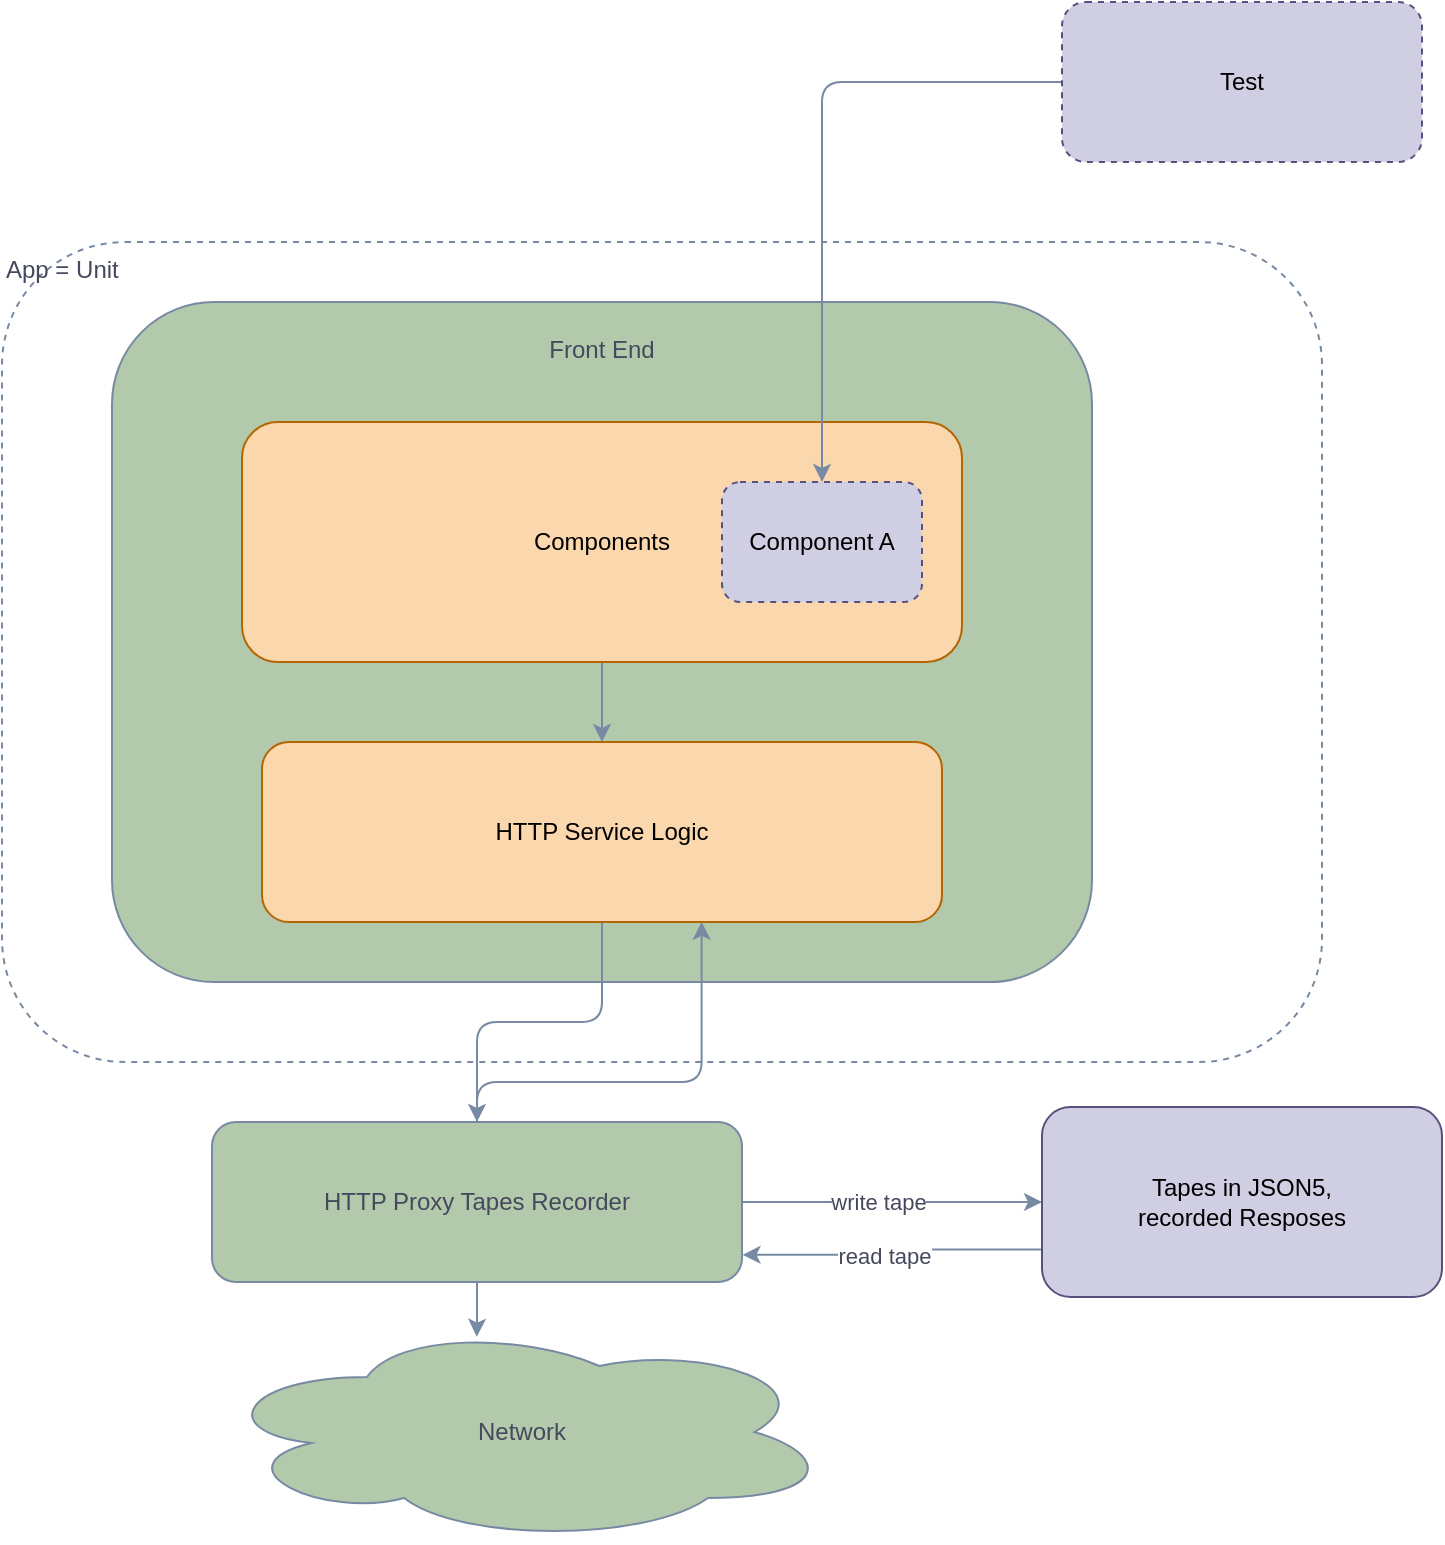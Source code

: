 <mxfile version="13.10.1" type="github">
  <diagram id="3LjjMmSiXknQFx3guOvZ" name="Page-1">
    <mxGraphModel dx="1457" dy="912" grid="1" gridSize="10" guides="1" tooltips="1" connect="1" arrows="1" fold="1" page="1" pageScale="1" pageWidth="827" pageHeight="1169" math="0" shadow="0">
      <root>
        <mxCell id="0" />
        <mxCell id="1" parent="0" />
        <mxCell id="0anmsecB1Iln24H1zlf4-1" value="Front End" style="rounded=1;whiteSpace=wrap;html=1;align=center;verticalAlign=top;fillColor=#B2C9AB;strokeColor=#788AA3;fontColor=#46495D;spacingTop=10;" vertex="1" parent="1">
          <mxGeometry x="115" y="190" width="490" height="340" as="geometry" />
        </mxCell>
        <mxCell id="0anmsecB1Iln24H1zlf4-6" style="edgeStyle=orthogonalEdgeStyle;curved=0;rounded=1;sketch=0;orthogonalLoop=1;jettySize=auto;html=1;strokeColor=#788AA3;fillColor=#B2C9AB;fontColor=#46495D;" edge="1" parent="1" source="0anmsecB1Iln24H1zlf4-2" target="0anmsecB1Iln24H1zlf4-3">
          <mxGeometry relative="1" as="geometry">
            <Array as="points">
              <mxPoint x="300" y="370" />
              <mxPoint x="300" y="370" />
            </Array>
          </mxGeometry>
        </mxCell>
        <mxCell id="0anmsecB1Iln24H1zlf4-2" value="Components" style="rounded=1;whiteSpace=wrap;html=1;align=center;fillColor=#fad7ac;strokeColor=#b46504;" vertex="1" parent="1">
          <mxGeometry x="180" y="250" width="360" height="120" as="geometry" />
        </mxCell>
        <mxCell id="0anmsecB1Iln24H1zlf4-8" style="edgeStyle=orthogonalEdgeStyle;curved=0;rounded=1;sketch=0;orthogonalLoop=1;jettySize=auto;html=1;entryX=0.5;entryY=0;entryDx=0;entryDy=0;strokeColor=#788AA3;fillColor=#B2C9AB;fontColor=#46495D;" edge="1" parent="1" source="0anmsecB1Iln24H1zlf4-3" target="0anmsecB1Iln24H1zlf4-7">
          <mxGeometry relative="1" as="geometry" />
        </mxCell>
        <mxCell id="0anmsecB1Iln24H1zlf4-3" value="&lt;div&gt;HTTP Service Logic&lt;/div&gt;" style="rounded=1;whiteSpace=wrap;html=1;align=center;fillColor=#fad7ac;strokeColor=#b46504;" vertex="1" parent="1">
          <mxGeometry x="190" y="410" width="340" height="90" as="geometry" />
        </mxCell>
        <mxCell id="0anmsecB1Iln24H1zlf4-4" value="Network" style="ellipse;shape=cloud;whiteSpace=wrap;html=1;rounded=0;sketch=0;strokeColor=#788AA3;fillColor=#B2C9AB;fontColor=#46495D;" vertex="1" parent="1">
          <mxGeometry x="165" y="700" width="310" height="110" as="geometry" />
        </mxCell>
        <mxCell id="0anmsecB1Iln24H1zlf4-11" style="edgeStyle=orthogonalEdgeStyle;curved=0;rounded=1;sketch=0;orthogonalLoop=1;jettySize=auto;html=1;entryX=0.427;entryY=0.067;entryDx=0;entryDy=0;entryPerimeter=0;strokeColor=#788AA3;fillColor=#B2C9AB;fontColor=#46495D;" edge="1" parent="1" source="0anmsecB1Iln24H1zlf4-7" target="0anmsecB1Iln24H1zlf4-4">
          <mxGeometry relative="1" as="geometry" />
        </mxCell>
        <mxCell id="0anmsecB1Iln24H1zlf4-12" style="edgeStyle=orthogonalEdgeStyle;curved=0;rounded=1;sketch=0;orthogonalLoop=1;jettySize=auto;html=1;entryX=0;entryY=0.5;entryDx=0;entryDy=0;strokeColor=#788AA3;fillColor=#B2C9AB;fontColor=#46495D;" edge="1" parent="1" source="0anmsecB1Iln24H1zlf4-7" target="0anmsecB1Iln24H1zlf4-10">
          <mxGeometry relative="1" as="geometry" />
        </mxCell>
        <mxCell id="0anmsecB1Iln24H1zlf4-16" value="write tape" style="edgeLabel;html=1;align=center;verticalAlign=middle;resizable=0;points=[];fontColor=#46495D;" vertex="1" connectable="0" parent="0anmsecB1Iln24H1zlf4-12">
          <mxGeometry x="-0.093" relative="1" as="geometry">
            <mxPoint as="offset" />
          </mxGeometry>
        </mxCell>
        <mxCell id="0anmsecB1Iln24H1zlf4-14" style="edgeStyle=orthogonalEdgeStyle;curved=0;rounded=1;sketch=0;orthogonalLoop=1;jettySize=auto;html=1;entryX=0.53;entryY=0.829;entryDx=0;entryDy=0;entryPerimeter=0;strokeColor=#788AA3;fillColor=#B2C9AB;fontColor=#46495D;" edge="1" parent="1" source="0anmsecB1Iln24H1zlf4-7" target="0anmsecB1Iln24H1zlf4-13">
          <mxGeometry relative="1" as="geometry" />
        </mxCell>
        <mxCell id="0anmsecB1Iln24H1zlf4-7" value="HTTP Proxy Tapes Recorder" style="rounded=1;whiteSpace=wrap;html=1;sketch=0;strokeColor=#788AA3;fillColor=#B2C9AB;fontColor=#46495D;" vertex="1" parent="1">
          <mxGeometry x="165" y="600" width="265" height="80" as="geometry" />
        </mxCell>
        <mxCell id="0anmsecB1Iln24H1zlf4-15" style="edgeStyle=orthogonalEdgeStyle;curved=0;rounded=1;sketch=0;orthogonalLoop=1;jettySize=auto;html=1;exitX=0;exitY=0.75;exitDx=0;exitDy=0;strokeColor=#788AA3;fillColor=#B2C9AB;fontColor=#46495D;entryX=1.001;entryY=0.83;entryDx=0;entryDy=0;entryPerimeter=0;" edge="1" parent="1" source="0anmsecB1Iln24H1zlf4-10" target="0anmsecB1Iln24H1zlf4-7">
          <mxGeometry relative="1" as="geometry">
            <mxPoint x="440" y="664" as="targetPoint" />
          </mxGeometry>
        </mxCell>
        <mxCell id="0anmsecB1Iln24H1zlf4-17" value="read tape" style="edgeLabel;html=1;align=center;verticalAlign=middle;resizable=0;points=[];fontColor=#46495D;" vertex="1" connectable="0" parent="0anmsecB1Iln24H1zlf4-15">
          <mxGeometry x="0.073" relative="1" as="geometry">
            <mxPoint as="offset" />
          </mxGeometry>
        </mxCell>
        <mxCell id="0anmsecB1Iln24H1zlf4-10" value="&lt;div&gt;Tapes in JSON5, &lt;br&gt;&lt;/div&gt;&lt;div&gt;recorded Resposes&lt;/div&gt;" style="rounded=1;whiteSpace=wrap;html=1;sketch=0;strokeColor=#56517e;fillColor=#d0cee2;" vertex="1" parent="1">
          <mxGeometry x="580" y="592.5" width="200" height="95" as="geometry" />
        </mxCell>
        <mxCell id="0anmsecB1Iln24H1zlf4-13" value="App = Unit" style="rounded=1;whiteSpace=wrap;html=1;sketch=0;strokeColor=#788AA3;fontColor=#46495D;align=left;fillColor=none;dashed=1;verticalAlign=top;" vertex="1" parent="1">
          <mxGeometry x="60" y="160" width="660" height="410" as="geometry" />
        </mxCell>
        <mxCell id="0anmsecB1Iln24H1zlf4-21" style="edgeStyle=orthogonalEdgeStyle;curved=0;rounded=1;sketch=0;orthogonalLoop=1;jettySize=auto;html=1;strokeColor=#788AA3;fillColor=#B2C9AB;fontColor=#46495D;" edge="1" parent="1" source="0anmsecB1Iln24H1zlf4-18" target="0anmsecB1Iln24H1zlf4-19">
          <mxGeometry relative="1" as="geometry" />
        </mxCell>
        <mxCell id="0anmsecB1Iln24H1zlf4-18" value="Test" style="rounded=1;whiteSpace=wrap;html=1;dashed=1;sketch=0;strokeColor=#56517e;fillColor=#d0cee2;align=center;" vertex="1" parent="1">
          <mxGeometry x="590" y="40" width="180" height="80" as="geometry" />
        </mxCell>
        <mxCell id="0anmsecB1Iln24H1zlf4-19" value="Component A" style="rounded=1;whiteSpace=wrap;html=1;dashed=1;sketch=0;strokeColor=#56517e;fillColor=#d0cee2;align=center;" vertex="1" parent="1">
          <mxGeometry x="420" y="280" width="100" height="60" as="geometry" />
        </mxCell>
      </root>
    </mxGraphModel>
  </diagram>
</mxfile>
